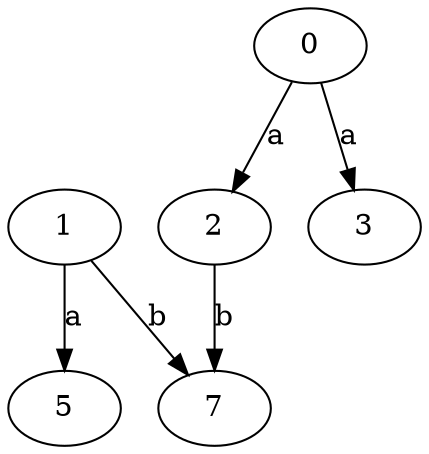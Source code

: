 strict digraph  {
2;
3;
0;
5;
1;
7;
2 -> 7  [label=b];
0 -> 2  [label=a];
0 -> 3  [label=a];
1 -> 5  [label=a];
1 -> 7  [label=b];
}

